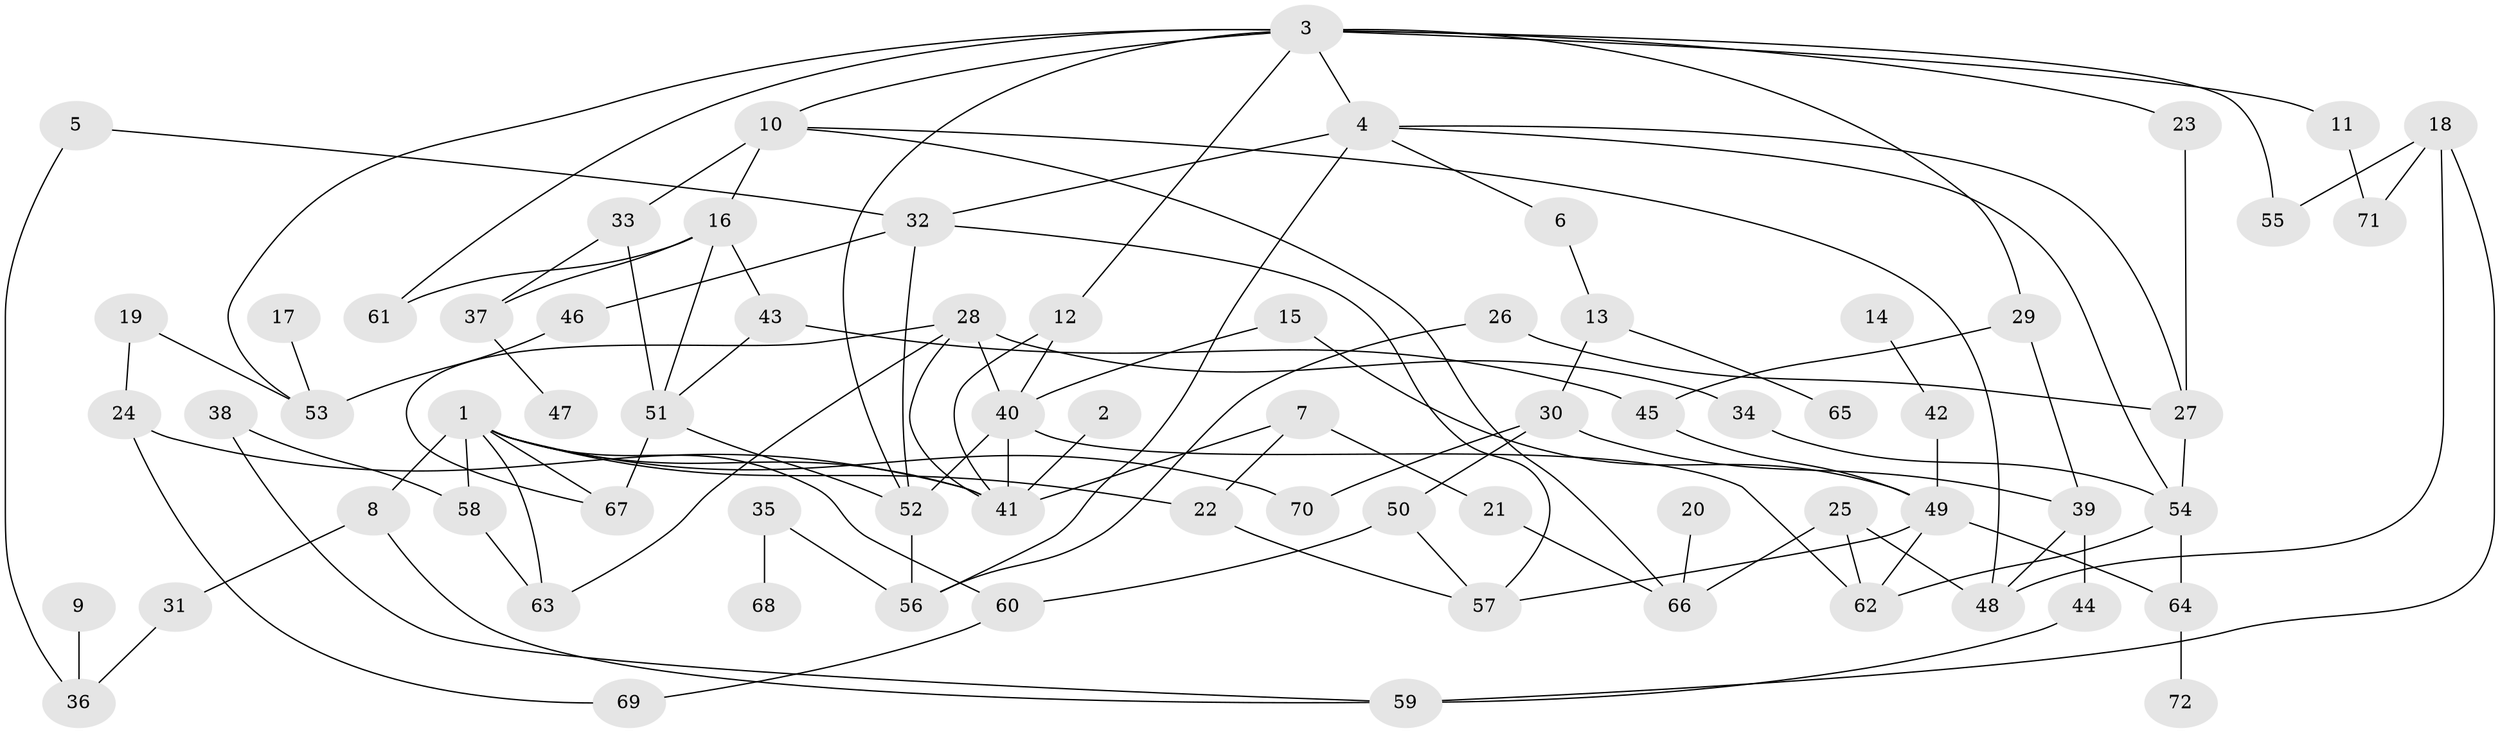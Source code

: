 // original degree distribution, {5: 0.0763888888888889, 8: 0.006944444444444444, 3: 0.1875, 4: 0.1527777777777778, 1: 0.2152777777777778, 7: 0.020833333333333332, 2: 0.3333333333333333, 6: 0.006944444444444444}
// Generated by graph-tools (version 1.1) at 2025/36/03/04/25 23:36:04]
// undirected, 72 vertices, 114 edges
graph export_dot {
  node [color=gray90,style=filled];
  1;
  2;
  3;
  4;
  5;
  6;
  7;
  8;
  9;
  10;
  11;
  12;
  13;
  14;
  15;
  16;
  17;
  18;
  19;
  20;
  21;
  22;
  23;
  24;
  25;
  26;
  27;
  28;
  29;
  30;
  31;
  32;
  33;
  34;
  35;
  36;
  37;
  38;
  39;
  40;
  41;
  42;
  43;
  44;
  45;
  46;
  47;
  48;
  49;
  50;
  51;
  52;
  53;
  54;
  55;
  56;
  57;
  58;
  59;
  60;
  61;
  62;
  63;
  64;
  65;
  66;
  67;
  68;
  69;
  70;
  71;
  72;
  1 -- 8 [weight=1.0];
  1 -- 22 [weight=1.0];
  1 -- 41 [weight=1.0];
  1 -- 58 [weight=1.0];
  1 -- 60 [weight=1.0];
  1 -- 63 [weight=1.0];
  1 -- 67 [weight=1.0];
  1 -- 70 [weight=1.0];
  2 -- 41 [weight=2.0];
  3 -- 4 [weight=1.0];
  3 -- 10 [weight=1.0];
  3 -- 11 [weight=1.0];
  3 -- 12 [weight=1.0];
  3 -- 23 [weight=1.0];
  3 -- 29 [weight=1.0];
  3 -- 52 [weight=1.0];
  3 -- 53 [weight=1.0];
  3 -- 55 [weight=1.0];
  3 -- 61 [weight=1.0];
  4 -- 6 [weight=1.0];
  4 -- 27 [weight=1.0];
  4 -- 32 [weight=1.0];
  4 -- 54 [weight=1.0];
  4 -- 56 [weight=1.0];
  5 -- 32 [weight=1.0];
  5 -- 36 [weight=1.0];
  6 -- 13 [weight=1.0];
  7 -- 21 [weight=1.0];
  7 -- 22 [weight=2.0];
  7 -- 41 [weight=1.0];
  8 -- 31 [weight=1.0];
  8 -- 59 [weight=1.0];
  9 -- 36 [weight=1.0];
  10 -- 16 [weight=1.0];
  10 -- 33 [weight=1.0];
  10 -- 48 [weight=1.0];
  10 -- 66 [weight=1.0];
  11 -- 71 [weight=1.0];
  12 -- 40 [weight=1.0];
  12 -- 41 [weight=1.0];
  13 -- 30 [weight=1.0];
  13 -- 65 [weight=1.0];
  14 -- 42 [weight=1.0];
  15 -- 40 [weight=1.0];
  15 -- 49 [weight=1.0];
  16 -- 37 [weight=1.0];
  16 -- 43 [weight=1.0];
  16 -- 51 [weight=1.0];
  16 -- 61 [weight=1.0];
  17 -- 53 [weight=1.0];
  18 -- 48 [weight=1.0];
  18 -- 55 [weight=1.0];
  18 -- 59 [weight=1.0];
  18 -- 71 [weight=1.0];
  19 -- 24 [weight=1.0];
  19 -- 53 [weight=1.0];
  20 -- 66 [weight=1.0];
  21 -- 66 [weight=1.0];
  22 -- 57 [weight=1.0];
  23 -- 27 [weight=1.0];
  24 -- 41 [weight=1.0];
  24 -- 69 [weight=1.0];
  25 -- 48 [weight=1.0];
  25 -- 62 [weight=1.0];
  25 -- 66 [weight=1.0];
  26 -- 27 [weight=1.0];
  26 -- 56 [weight=1.0];
  27 -- 54 [weight=1.0];
  28 -- 34 [weight=1.0];
  28 -- 40 [weight=2.0];
  28 -- 41 [weight=1.0];
  28 -- 63 [weight=1.0];
  28 -- 67 [weight=1.0];
  29 -- 39 [weight=1.0];
  29 -- 45 [weight=1.0];
  30 -- 39 [weight=1.0];
  30 -- 50 [weight=1.0];
  30 -- 70 [weight=1.0];
  31 -- 36 [weight=1.0];
  32 -- 46 [weight=1.0];
  32 -- 52 [weight=1.0];
  32 -- 57 [weight=1.0];
  33 -- 37 [weight=1.0];
  33 -- 51 [weight=1.0];
  34 -- 54 [weight=1.0];
  35 -- 56 [weight=1.0];
  35 -- 68 [weight=1.0];
  37 -- 47 [weight=1.0];
  38 -- 58 [weight=1.0];
  38 -- 59 [weight=1.0];
  39 -- 44 [weight=1.0];
  39 -- 48 [weight=1.0];
  40 -- 41 [weight=1.0];
  40 -- 52 [weight=1.0];
  40 -- 62 [weight=1.0];
  42 -- 49 [weight=3.0];
  43 -- 45 [weight=1.0];
  43 -- 51 [weight=1.0];
  44 -- 59 [weight=1.0];
  45 -- 49 [weight=1.0];
  46 -- 53 [weight=1.0];
  49 -- 57 [weight=1.0];
  49 -- 62 [weight=1.0];
  49 -- 64 [weight=1.0];
  50 -- 57 [weight=1.0];
  50 -- 60 [weight=1.0];
  51 -- 52 [weight=2.0];
  51 -- 67 [weight=2.0];
  52 -- 56 [weight=1.0];
  54 -- 62 [weight=1.0];
  54 -- 64 [weight=1.0];
  58 -- 63 [weight=1.0];
  60 -- 69 [weight=1.0];
  64 -- 72 [weight=1.0];
}
